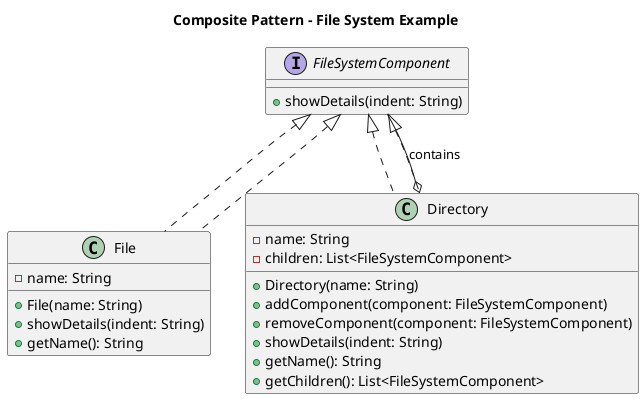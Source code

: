 @startuml
title Composite Pattern - File System Example

' --- Component ---
interface FileSystemComponent {
    + showDetails(indent: String)
}

' --- Leaf ---
class File implements FileSystemComponent {
    - name: String
    + File(name: String)
    + showDetails(indent: String)
    + getName(): String
}

' --- Composite ---
class Directory implements FileSystemComponent {
    - name: String
    - children: List<FileSystemComponent>
    + Directory(name: String)
    + addComponent(component: FileSystemComponent)
    + removeComponent(component: FileSystemComponent)
    + showDetails(indent: String)
    + getName(): String
    + getChildren(): List<FileSystemComponent>
}

' --- Relações ---
FileSystemComponent <|.. File
FileSystemComponent <|.. Directory
Directory o-- FileSystemComponent : contains

@enduml

